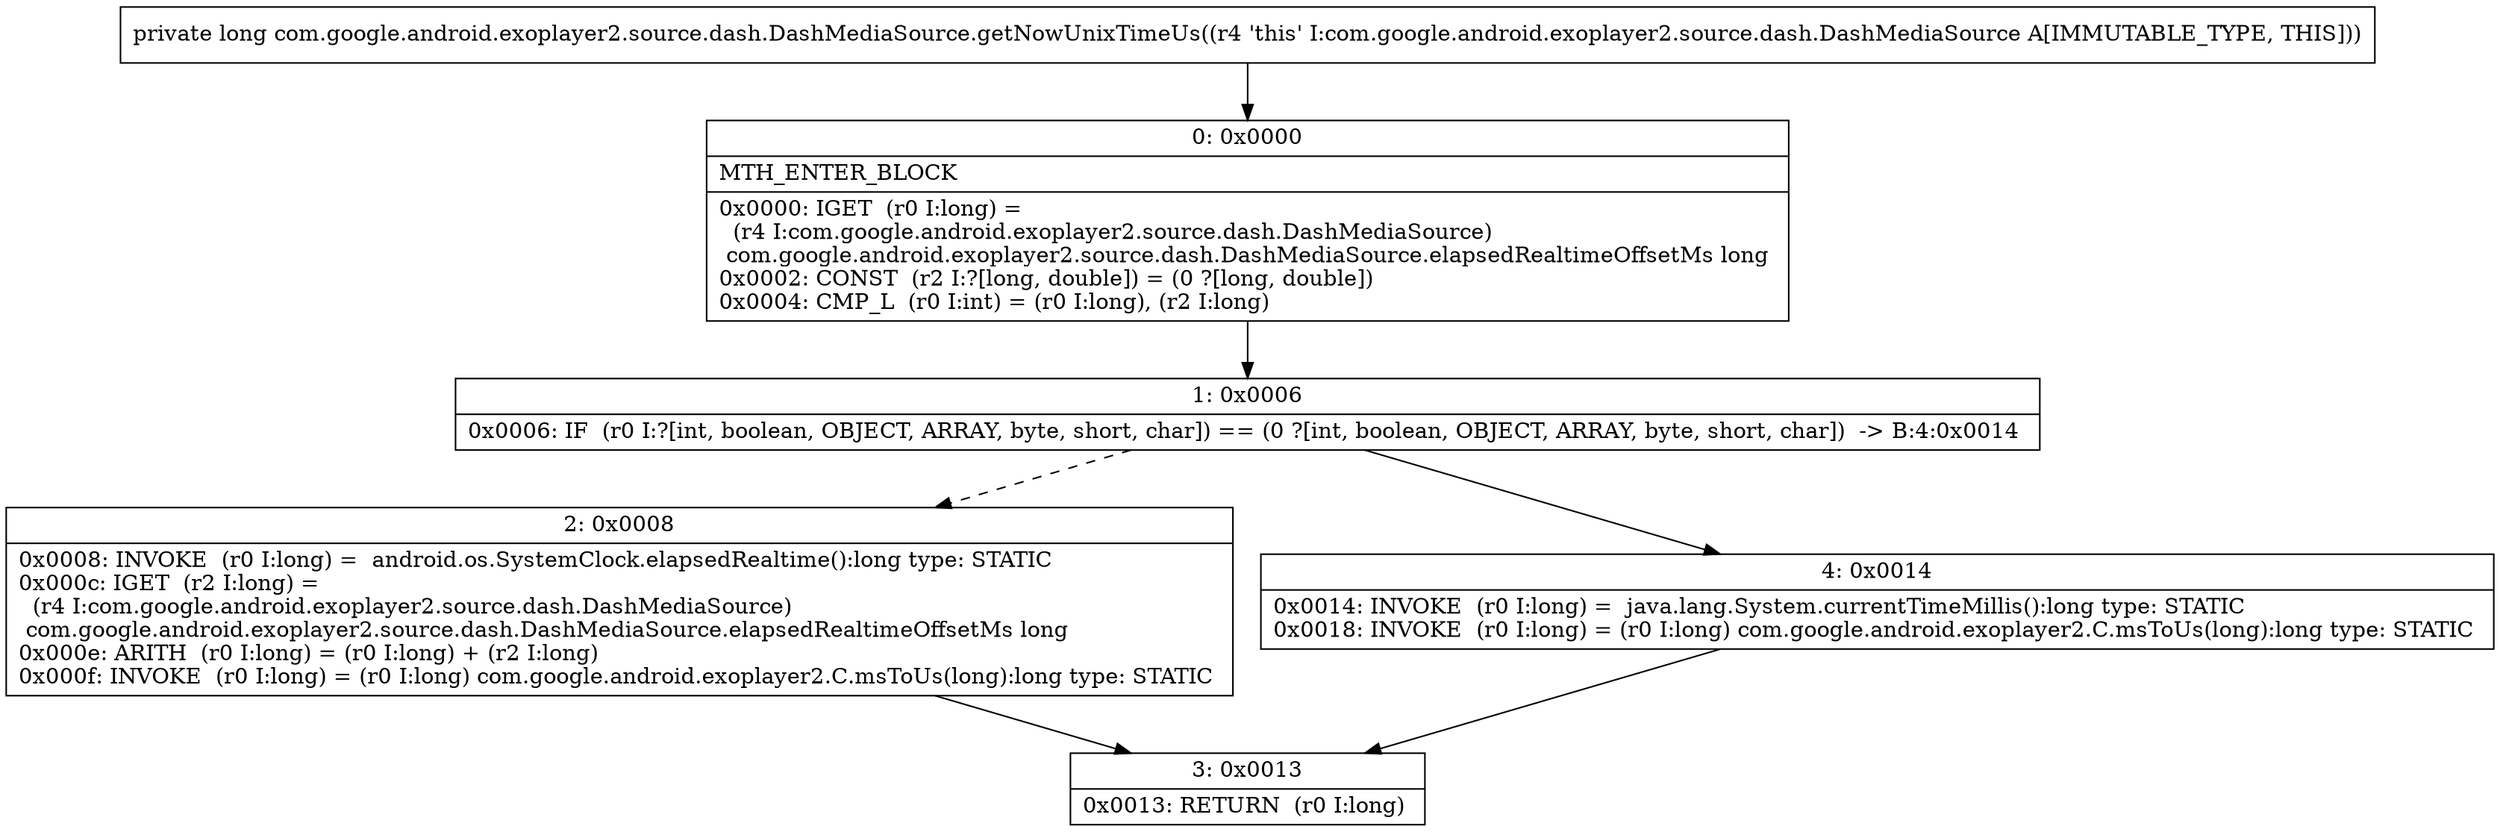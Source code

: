 digraph "CFG forcom.google.android.exoplayer2.source.dash.DashMediaSource.getNowUnixTimeUs()J" {
Node_0 [shape=record,label="{0\:\ 0x0000|MTH_ENTER_BLOCK\l|0x0000: IGET  (r0 I:long) = \l  (r4 I:com.google.android.exoplayer2.source.dash.DashMediaSource)\l com.google.android.exoplayer2.source.dash.DashMediaSource.elapsedRealtimeOffsetMs long \l0x0002: CONST  (r2 I:?[long, double]) = (0 ?[long, double]) \l0x0004: CMP_L  (r0 I:int) = (r0 I:long), (r2 I:long) \l}"];
Node_1 [shape=record,label="{1\:\ 0x0006|0x0006: IF  (r0 I:?[int, boolean, OBJECT, ARRAY, byte, short, char]) == (0 ?[int, boolean, OBJECT, ARRAY, byte, short, char])  \-\> B:4:0x0014 \l}"];
Node_2 [shape=record,label="{2\:\ 0x0008|0x0008: INVOKE  (r0 I:long) =  android.os.SystemClock.elapsedRealtime():long type: STATIC \l0x000c: IGET  (r2 I:long) = \l  (r4 I:com.google.android.exoplayer2.source.dash.DashMediaSource)\l com.google.android.exoplayer2.source.dash.DashMediaSource.elapsedRealtimeOffsetMs long \l0x000e: ARITH  (r0 I:long) = (r0 I:long) + (r2 I:long) \l0x000f: INVOKE  (r0 I:long) = (r0 I:long) com.google.android.exoplayer2.C.msToUs(long):long type: STATIC \l}"];
Node_3 [shape=record,label="{3\:\ 0x0013|0x0013: RETURN  (r0 I:long) \l}"];
Node_4 [shape=record,label="{4\:\ 0x0014|0x0014: INVOKE  (r0 I:long) =  java.lang.System.currentTimeMillis():long type: STATIC \l0x0018: INVOKE  (r0 I:long) = (r0 I:long) com.google.android.exoplayer2.C.msToUs(long):long type: STATIC \l}"];
MethodNode[shape=record,label="{private long com.google.android.exoplayer2.source.dash.DashMediaSource.getNowUnixTimeUs((r4 'this' I:com.google.android.exoplayer2.source.dash.DashMediaSource A[IMMUTABLE_TYPE, THIS])) }"];
MethodNode -> Node_0;
Node_0 -> Node_1;
Node_1 -> Node_2[style=dashed];
Node_1 -> Node_4;
Node_2 -> Node_3;
Node_4 -> Node_3;
}

